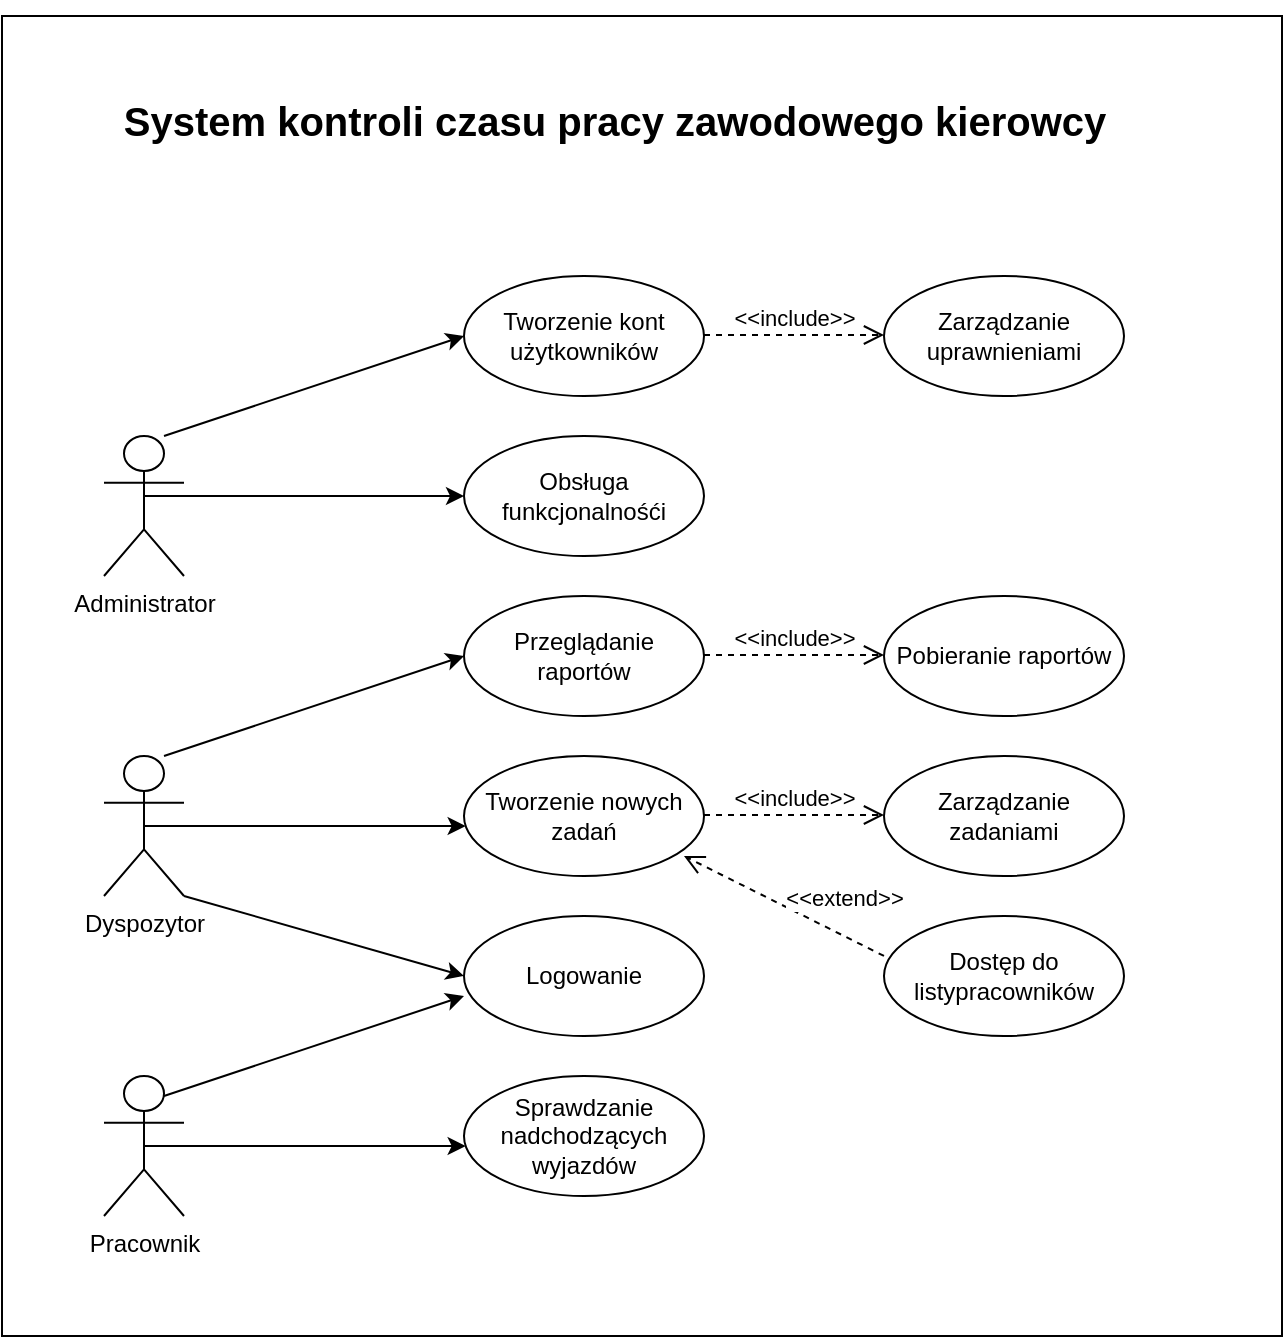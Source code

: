 <mxfile version="14.1.3" type="github"><diagram id="KzBtYqnLMAU8zghi_cF8" name="Page-1"><mxGraphModel dx="2062" dy="1151" grid="1" gridSize="10" guides="1" tooltips="1" connect="1" arrows="1" fold="1" page="1" pageScale="1" pageWidth="827" pageHeight="1169" math="0" shadow="0"><root><mxCell id="0"/><mxCell id="1" parent="0"/><mxCell id="JQTXlB8c5YtL4psJ4LXu-38" value="" style="rounded=0;whiteSpace=wrap;html=1;" vertex="1" parent="1"><mxGeometry x="94" y="40" width="640" height="660" as="geometry"/></mxCell><mxCell id="JQTXlB8c5YtL4psJ4LXu-39" style="edgeStyle=orthogonalEdgeStyle;rounded=0;orthogonalLoop=1;jettySize=auto;html=1;exitX=0.5;exitY=0.5;exitDx=0;exitDy=0;exitPerimeter=0;entryX=0;entryY=0.5;entryDx=0;entryDy=0;" edge="1" parent="1" source="JQTXlB8c5YtL4psJ4LXu-40" target="JQTXlB8c5YtL4psJ4LXu-48"><mxGeometry relative="1" as="geometry"><Array as="points"><mxPoint x="165" y="280"/></Array></mxGeometry></mxCell><mxCell id="JQTXlB8c5YtL4psJ4LXu-40" value="Administrator" style="shape=umlActor;verticalLabelPosition=bottom;verticalAlign=top;html=1;" vertex="1" parent="1"><mxGeometry x="145" y="250" width="40" height="70" as="geometry"/></mxCell><mxCell id="JQTXlB8c5YtL4psJ4LXu-41" style="edgeStyle=orthogonalEdgeStyle;rounded=0;orthogonalLoop=1;jettySize=auto;html=1;exitX=0.5;exitY=0.5;exitDx=0;exitDy=0;exitPerimeter=0;" edge="1" parent="1" source="JQTXlB8c5YtL4psJ4LXu-42" target="JQTXlB8c5YtL4psJ4LXu-50"><mxGeometry relative="1" as="geometry"><Array as="points"><mxPoint x="285" y="445"/><mxPoint x="285" y="445"/></Array></mxGeometry></mxCell><mxCell id="JQTXlB8c5YtL4psJ4LXu-42" value="Dyspozytor" style="shape=umlActor;verticalLabelPosition=bottom;verticalAlign=top;html=1;" vertex="1" parent="1"><mxGeometry x="145" y="410" width="40" height="70" as="geometry"/></mxCell><mxCell id="JQTXlB8c5YtL4psJ4LXu-43" style="edgeStyle=orthogonalEdgeStyle;rounded=0;orthogonalLoop=1;jettySize=auto;html=1;exitX=0.5;exitY=0.5;exitDx=0;exitDy=0;exitPerimeter=0;" edge="1" parent="1" source="JQTXlB8c5YtL4psJ4LXu-44" target="JQTXlB8c5YtL4psJ4LXu-58"><mxGeometry relative="1" as="geometry"><Array as="points"><mxPoint x="305" y="605"/><mxPoint x="305" y="605"/></Array></mxGeometry></mxCell><mxCell id="JQTXlB8c5YtL4psJ4LXu-44" value="Pracownik" style="shape=umlActor;verticalLabelPosition=bottom;verticalAlign=top;html=1;" vertex="1" parent="1"><mxGeometry x="145" y="570" width="40" height="70" as="geometry"/></mxCell><mxCell id="JQTXlB8c5YtL4psJ4LXu-45" value="Tworzenie kont użytkowników" style="ellipse;whiteSpace=wrap;html=1;" vertex="1" parent="1"><mxGeometry x="325" y="170" width="120" height="60" as="geometry"/></mxCell><mxCell id="JQTXlB8c5YtL4psJ4LXu-46" value="Zarządzanie uprawnieniami" style="ellipse;whiteSpace=wrap;html=1;" vertex="1" parent="1"><mxGeometry x="535" y="170" width="120" height="60" as="geometry"/></mxCell><mxCell id="JQTXlB8c5YtL4psJ4LXu-47" value="&amp;lt;&amp;lt;include&amp;gt;&amp;gt;" style="html=1;verticalAlign=bottom;endArrow=open;dashed=1;endSize=8;" edge="1" parent="1"><mxGeometry relative="1" as="geometry"><mxPoint x="445" y="199.5" as="sourcePoint"/><mxPoint x="535" y="199.5" as="targetPoint"/></mxGeometry></mxCell><mxCell id="JQTXlB8c5YtL4psJ4LXu-48" value="Obsługa funkcjonalnośći" style="ellipse;whiteSpace=wrap;html=1;" vertex="1" parent="1"><mxGeometry x="325" y="250" width="120" height="60" as="geometry"/></mxCell><mxCell id="JQTXlB8c5YtL4psJ4LXu-49" value="Przeglądanie raportów" style="ellipse;whiteSpace=wrap;html=1;" vertex="1" parent="1"><mxGeometry x="325" y="330" width="120" height="60" as="geometry"/></mxCell><mxCell id="JQTXlB8c5YtL4psJ4LXu-50" value="Tworzenie nowych zadań" style="ellipse;whiteSpace=wrap;html=1;" vertex="1" parent="1"><mxGeometry x="325" y="410" width="120" height="60" as="geometry"/></mxCell><mxCell id="JQTXlB8c5YtL4psJ4LXu-51" value="&amp;lt;&amp;lt;include&amp;gt;&amp;gt;" style="html=1;verticalAlign=bottom;endArrow=open;dashed=1;endSize=8;" edge="1" parent="1"><mxGeometry relative="1" as="geometry"><mxPoint x="445" y="439.5" as="sourcePoint"/><mxPoint x="535" y="439.5" as="targetPoint"/></mxGeometry></mxCell><mxCell id="JQTXlB8c5YtL4psJ4LXu-52" value="Zarządzanie zadaniami" style="ellipse;whiteSpace=wrap;html=1;" vertex="1" parent="1"><mxGeometry x="535" y="410" width="120" height="60" as="geometry"/></mxCell><mxCell id="JQTXlB8c5YtL4psJ4LXu-53" value="&amp;lt;&amp;lt;extend&amp;gt;&amp;gt;" style="html=1;verticalAlign=bottom;endArrow=open;dashed=1;endSize=8;exitX=0;exitY=0.333;exitDx=0;exitDy=0;exitPerimeter=0;" edge="1" parent="1" source="JQTXlB8c5YtL4psJ4LXu-54"><mxGeometry x="-0.52" y="-9" relative="1" as="geometry"><mxPoint x="505" y="520" as="sourcePoint"/><mxPoint x="435" y="460" as="targetPoint"/><mxPoint as="offset"/></mxGeometry></mxCell><mxCell id="JQTXlB8c5YtL4psJ4LXu-54" value="Dostęp do listypracowników" style="ellipse;whiteSpace=wrap;html=1;" vertex="1" parent="1"><mxGeometry x="535" y="490" width="120" height="60" as="geometry"/></mxCell><mxCell id="JQTXlB8c5YtL4psJ4LXu-55" value="Logowanie" style="ellipse;whiteSpace=wrap;html=1;" vertex="1" parent="1"><mxGeometry x="325" y="490" width="120" height="60" as="geometry"/></mxCell><mxCell id="JQTXlB8c5YtL4psJ4LXu-56" value="&amp;lt;&amp;lt;include&amp;gt;&amp;gt;" style="html=1;verticalAlign=bottom;endArrow=open;dashed=1;endSize=8;" edge="1" parent="1"><mxGeometry relative="1" as="geometry"><mxPoint x="445" y="359.5" as="sourcePoint"/><mxPoint x="535" y="359.5" as="targetPoint"/></mxGeometry></mxCell><mxCell id="JQTXlB8c5YtL4psJ4LXu-57" value="Pobieranie raportów" style="ellipse;whiteSpace=wrap;html=1;" vertex="1" parent="1"><mxGeometry x="535" y="330" width="120" height="60" as="geometry"/></mxCell><mxCell id="JQTXlB8c5YtL4psJ4LXu-58" value="Sprawdzanie nadchodzących wyjazdów" style="ellipse;whiteSpace=wrap;html=1;" vertex="1" parent="1"><mxGeometry x="325" y="570" width="120" height="60" as="geometry"/></mxCell><mxCell id="JQTXlB8c5YtL4psJ4LXu-59" value="" style="endArrow=classic;html=1;entryX=0;entryY=0.5;entryDx=0;entryDy=0;" edge="1" parent="1" target="JQTXlB8c5YtL4psJ4LXu-45"><mxGeometry width="50" height="50" relative="1" as="geometry"><mxPoint x="175" y="250" as="sourcePoint"/><mxPoint x="225" y="200" as="targetPoint"/></mxGeometry></mxCell><mxCell id="JQTXlB8c5YtL4psJ4LXu-60" value="" style="endArrow=classic;html=1;entryX=0;entryY=0.5;entryDx=0;entryDy=0;" edge="1" parent="1" target="JQTXlB8c5YtL4psJ4LXu-49"><mxGeometry width="50" height="50" relative="1" as="geometry"><mxPoint x="175" y="410" as="sourcePoint"/><mxPoint x="275" y="390" as="targetPoint"/></mxGeometry></mxCell><mxCell id="JQTXlB8c5YtL4psJ4LXu-61" value="" style="endArrow=classic;html=1;entryX=0;entryY=0.5;entryDx=0;entryDy=0;" edge="1" parent="1" target="JQTXlB8c5YtL4psJ4LXu-55"><mxGeometry width="50" height="50" relative="1" as="geometry"><mxPoint x="185" y="480" as="sourcePoint"/><mxPoint x="275" y="510" as="targetPoint"/></mxGeometry></mxCell><mxCell id="JQTXlB8c5YtL4psJ4LXu-62" value="" style="endArrow=classic;html=1;entryX=0;entryY=0.667;entryDx=0;entryDy=0;entryPerimeter=0;" edge="1" parent="1" target="JQTXlB8c5YtL4psJ4LXu-55"><mxGeometry width="50" height="50" relative="1" as="geometry"><mxPoint x="175" y="580" as="sourcePoint"/><mxPoint x="285" y="550" as="targetPoint"/></mxGeometry></mxCell><mxCell id="JQTXlB8c5YtL4psJ4LXu-63" value="&lt;font style=&quot;font-size: 20px&quot;&gt;&lt;b&gt;&lt;font style=&quot;font-size: 20px&quot;&gt;&lt;br&gt;&lt;br&gt;System kontroli czasu pracy zawodowego kierowcy&lt;br&gt;&lt;br&gt;&lt;/font&gt;&lt;/b&gt;&lt;/font&gt;" style="text;html=1;strokeColor=none;fillColor=none;align=center;verticalAlign=middle;whiteSpace=wrap;rounded=0;" vertex="1" parent="1"><mxGeometry x="152.5" y="70" width="495" height="20" as="geometry"/></mxCell></root></mxGraphModel></diagram></mxfile>